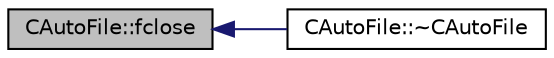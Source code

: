 digraph "CAutoFile::fclose"
{
  edge [fontname="Helvetica",fontsize="10",labelfontname="Helvetica",labelfontsize="10"];
  node [fontname="Helvetica",fontsize="10",shape=record];
  rankdir="LR";
  Node8 [label="CAutoFile::fclose",height=0.2,width=0.4,color="black", fillcolor="grey75", style="filled", fontcolor="black"];
  Node8 -> Node9 [dir="back",color="midnightblue",fontsize="10",style="solid",fontname="Helvetica"];
  Node9 [label="CAutoFile::~CAutoFile",height=0.2,width=0.4,color="black", fillcolor="white", style="filled",URL="$class_c_auto_file.html#ab1362f4cb52c819c25cff4598e0f28da"];
}

